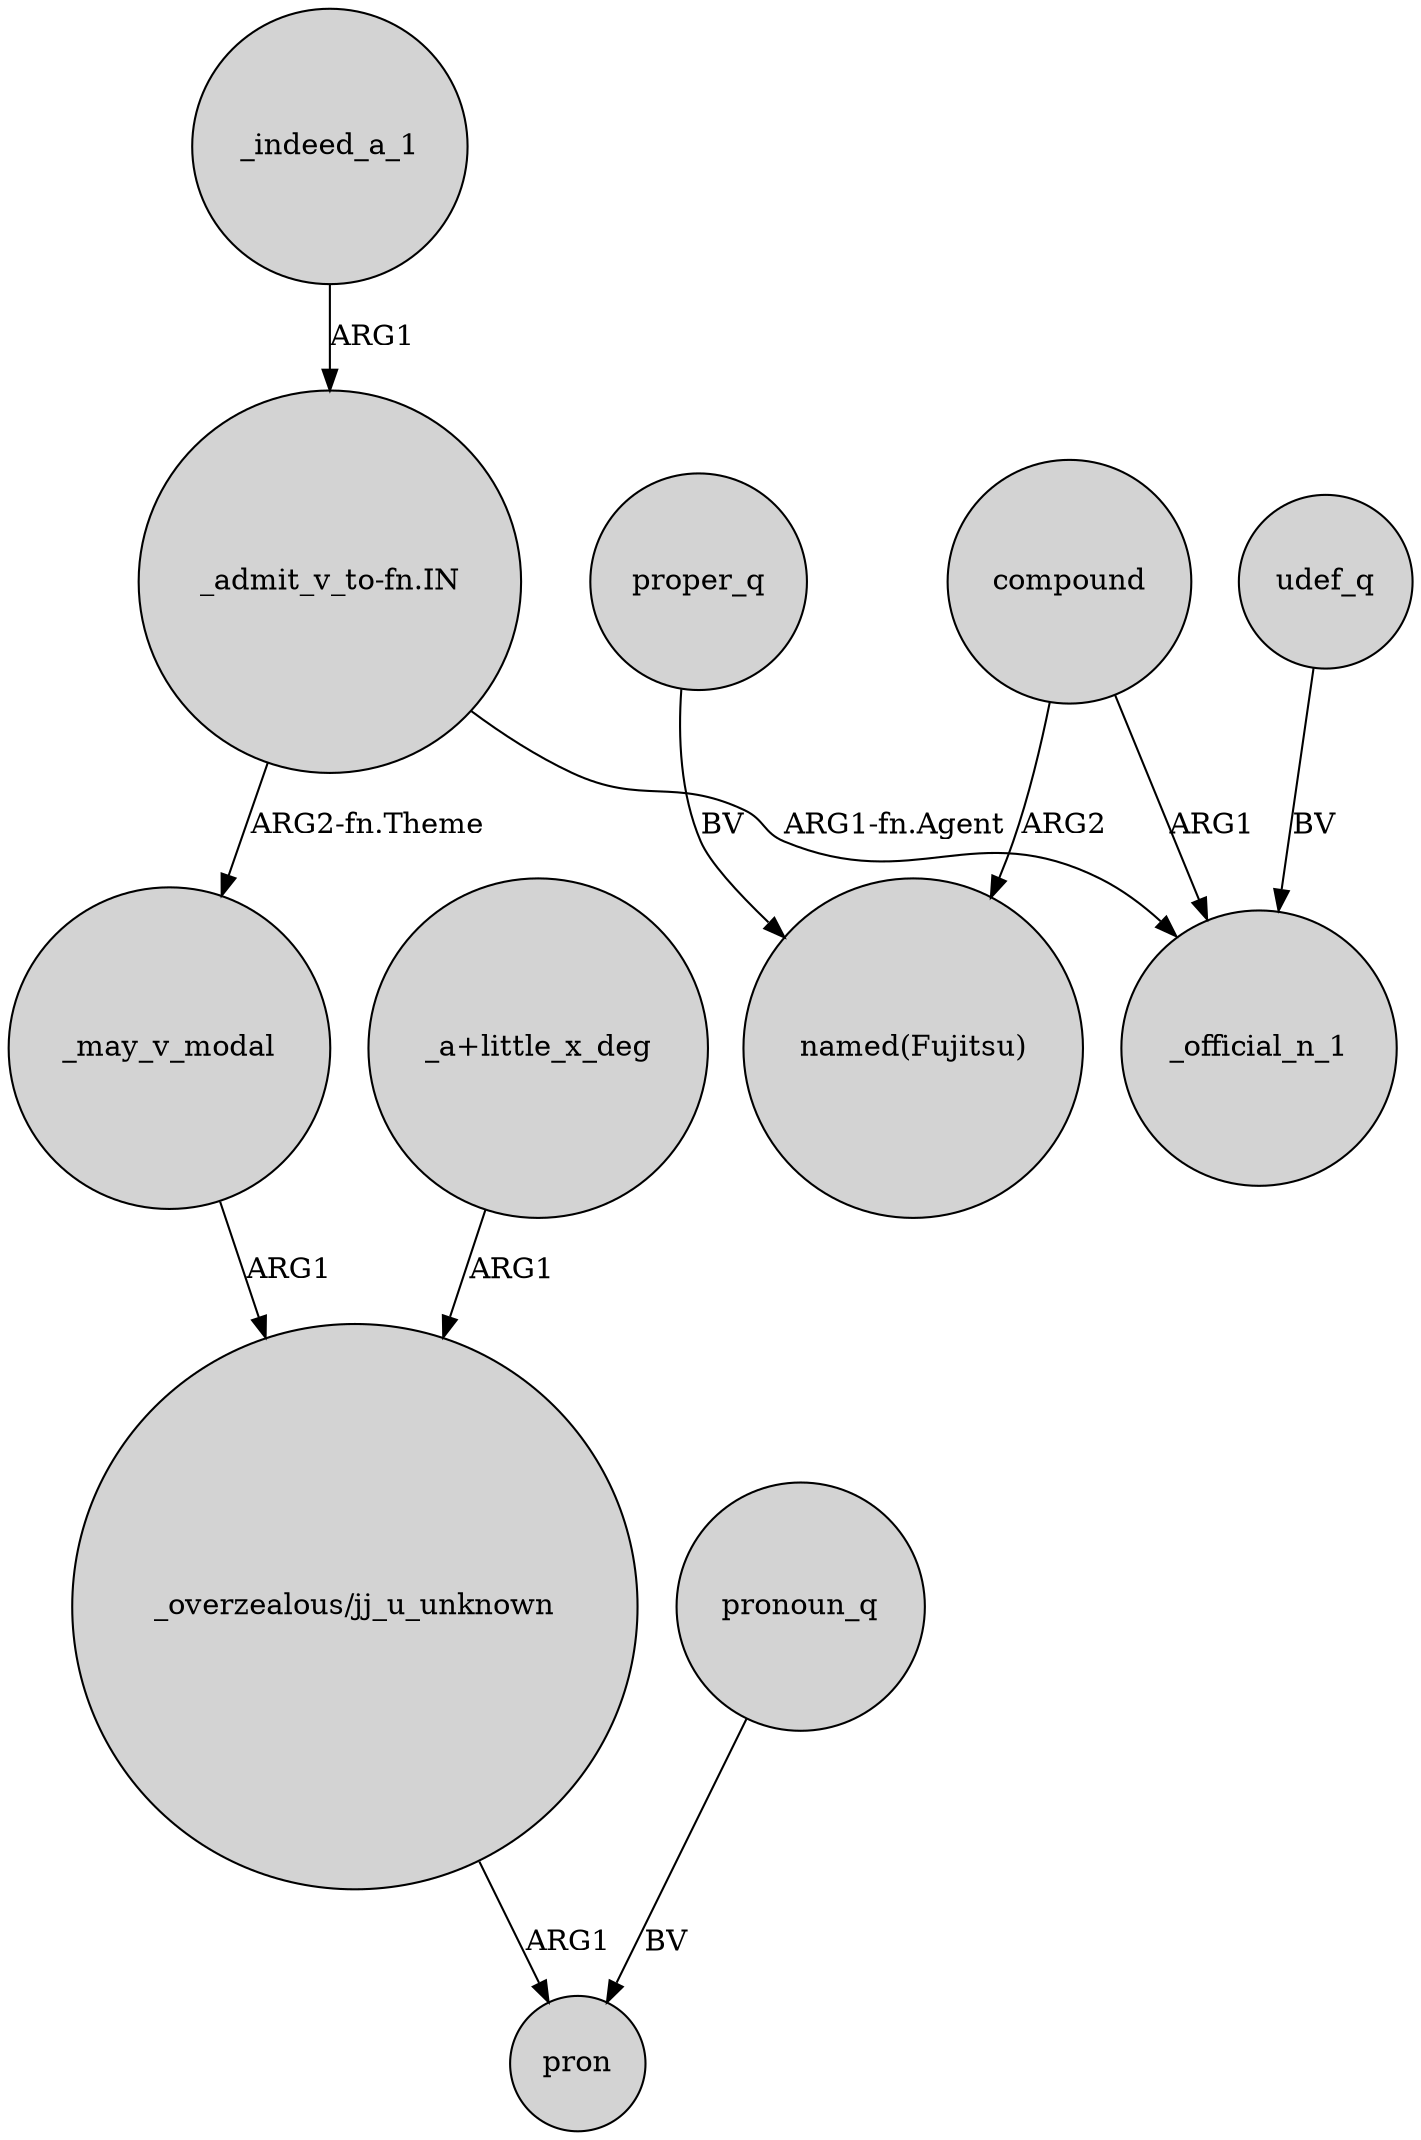 digraph {
	node [shape=circle style=filled]
	compound -> _official_n_1 [label=ARG1]
	_indeed_a_1 -> "_admit_v_to-fn.IN" [label=ARG1]
	compound -> "named(Fujitsu)" [label=ARG2]
	"_a+little_x_deg" -> "_overzealous/jj_u_unknown" [label=ARG1]
	udef_q -> _official_n_1 [label=BV]
	"_admit_v_to-fn.IN" -> _official_n_1 [label="ARG1-fn.Agent"]
	"_overzealous/jj_u_unknown" -> pron [label=ARG1]
	_may_v_modal -> "_overzealous/jj_u_unknown" [label=ARG1]
	"_admit_v_to-fn.IN" -> _may_v_modal [label="ARG2-fn.Theme"]
	proper_q -> "named(Fujitsu)" [label=BV]
	pronoun_q -> pron [label=BV]
}

